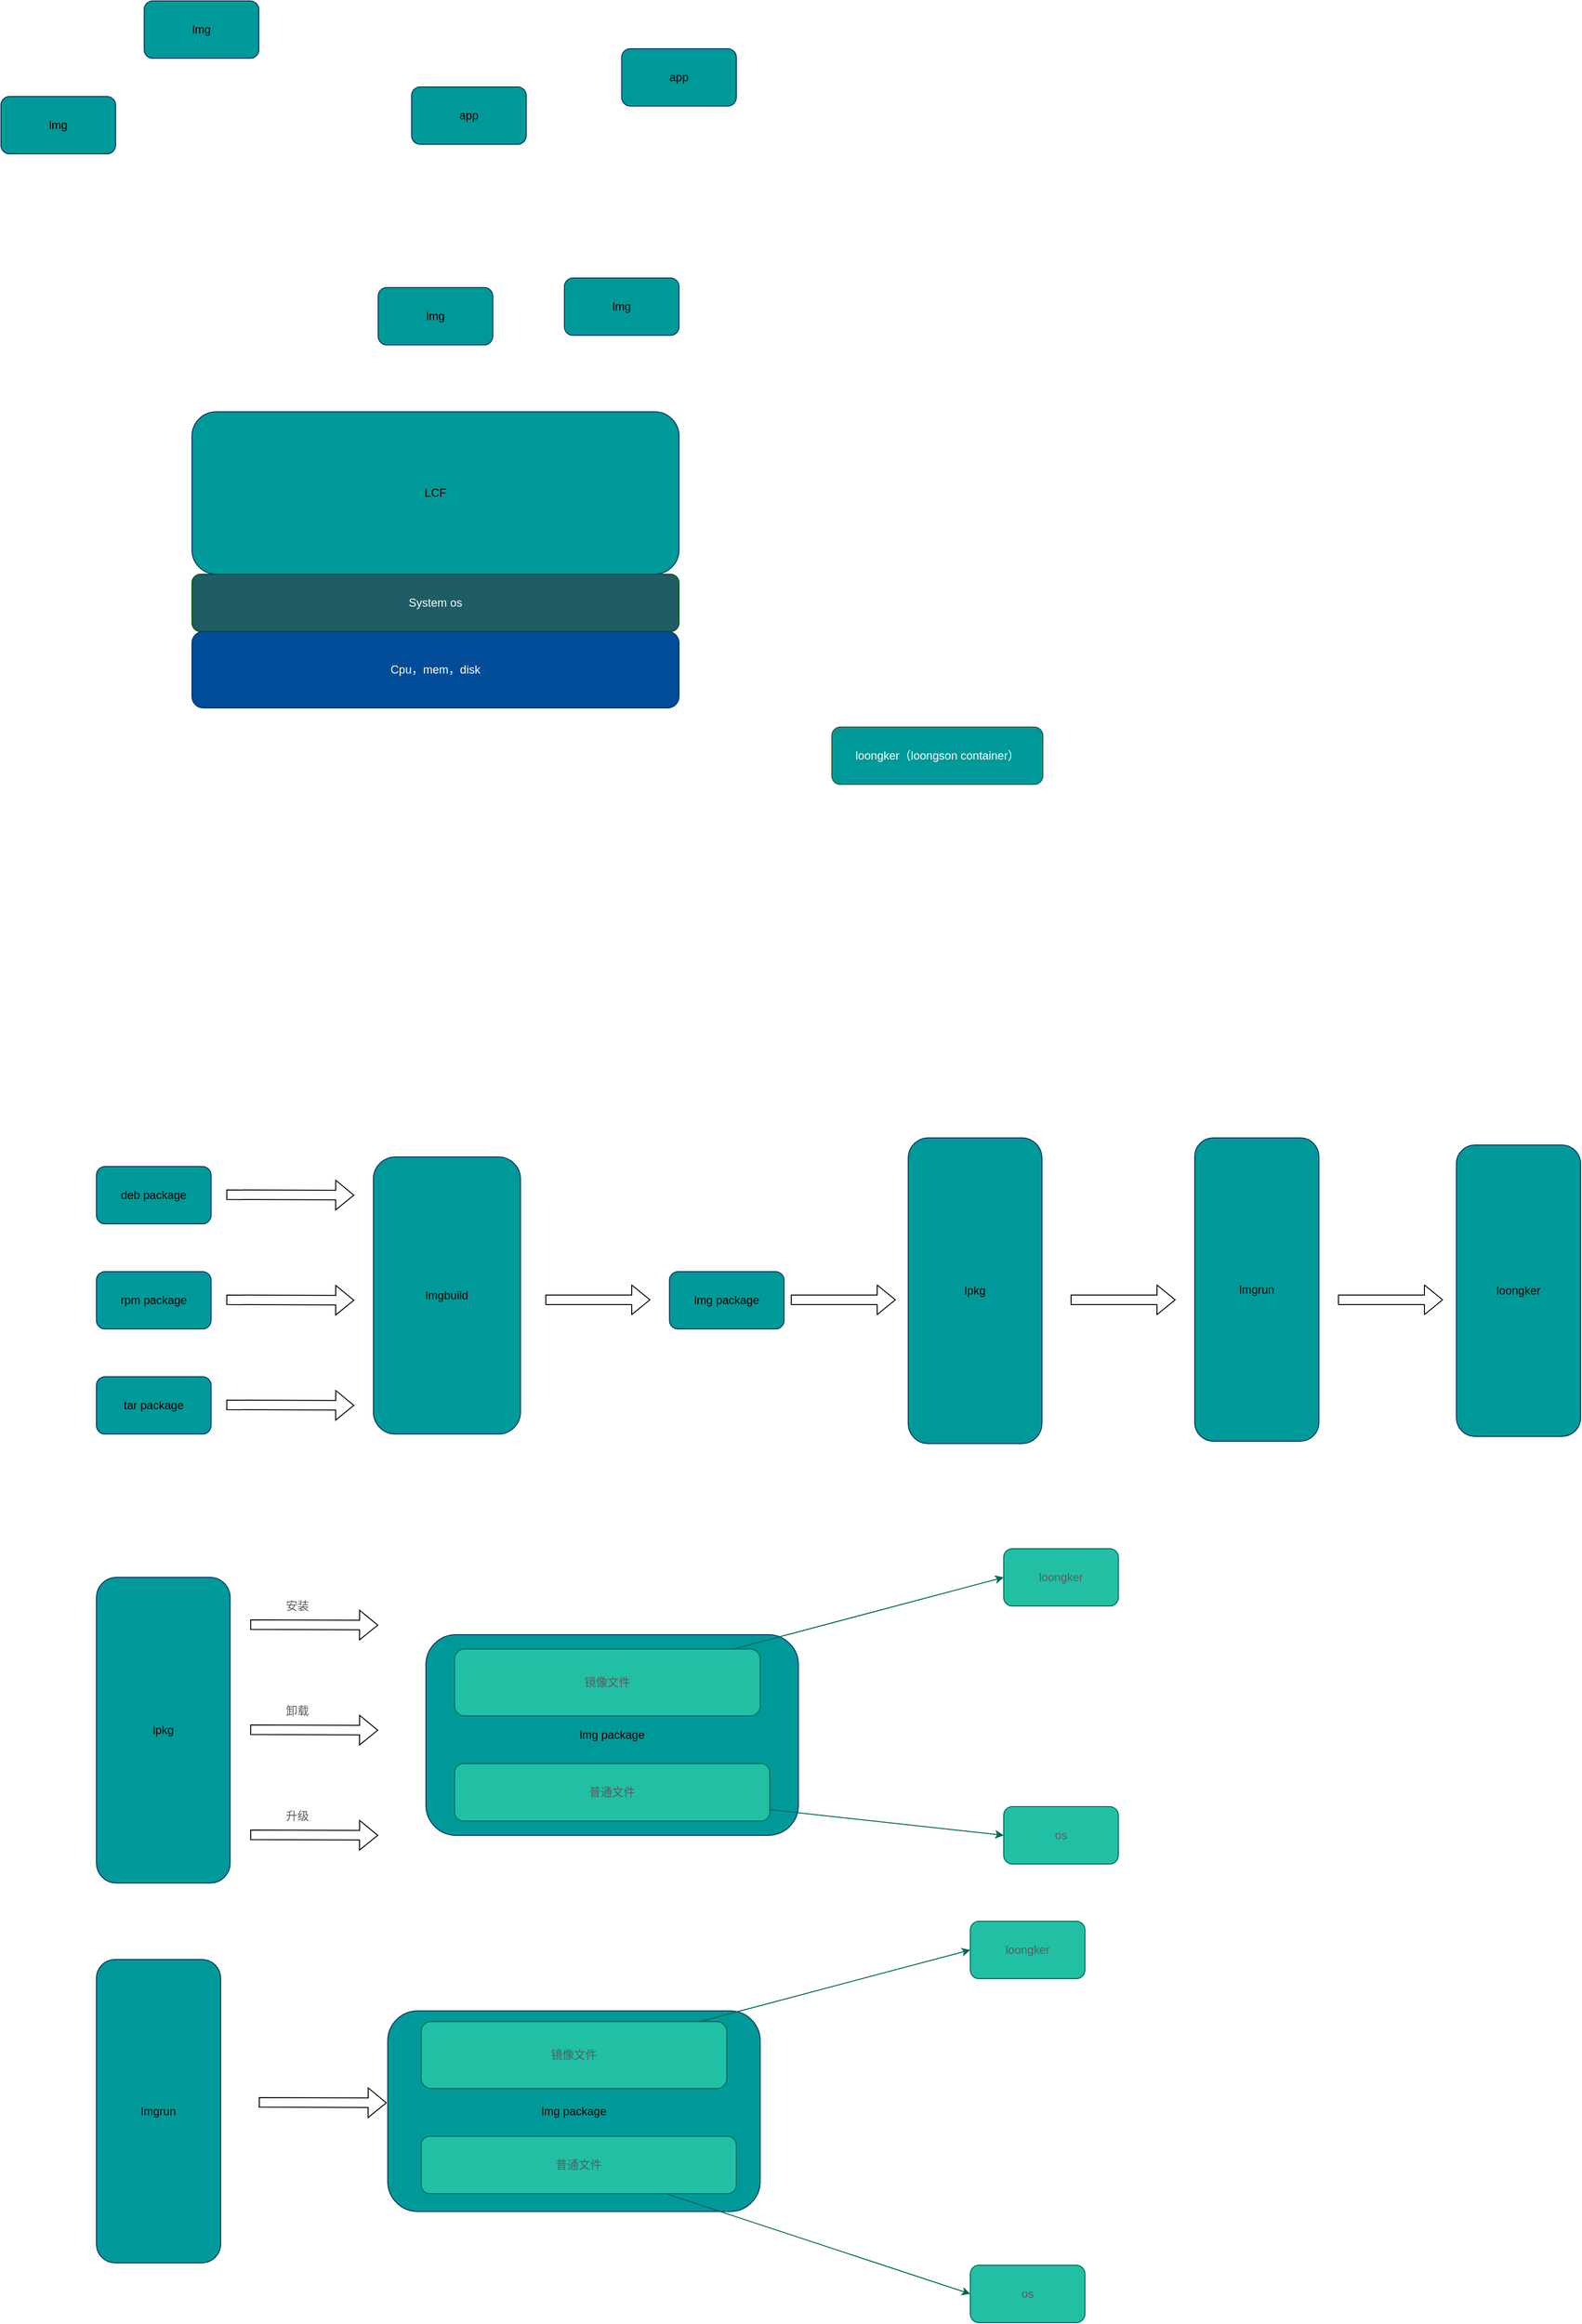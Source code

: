 <mxfile version="18.0.6" type="github">
  <diagram id="aV5w22nhNH_Wzgc8BO7l" name="Page-1">
    <mxGraphModel dx="1902" dy="936" grid="1" gridSize="10" guides="1" tooltips="1" connect="1" arrows="1" fold="1" page="1" pageScale="1" pageWidth="827" pageHeight="1169" math="0" shadow="0">
      <root>
        <mxCell id="0" />
        <mxCell id="1" parent="0" />
        <mxCell id="MgCIcN8HCtVji7_G_k5s-99" value="lmg package" style="rounded=1;whiteSpace=wrap;html=1;strokeColor=#003366;fillColor=#009999;" vertex="1" parent="1">
          <mxGeometry x="405" y="2133.75" width="390" height="210" as="geometry" />
        </mxCell>
        <mxCell id="MgCIcN8HCtVji7_G_k5s-52" value="LCF" style="rounded=1;whiteSpace=wrap;html=1;strokeColor=#003366;fillColor=#009999;" vertex="1" parent="1">
          <mxGeometry x="200" y="460" width="510" height="170" as="geometry" />
        </mxCell>
        <mxCell id="MgCIcN8HCtVji7_G_k5s-2" value="Cpu，mem，disk" style="rounded=1;whiteSpace=wrap;html=1;fillColor=#004C99;strokeColor=#003366;fontColor=#ffffff;" vertex="1" parent="1">
          <mxGeometry x="200" y="690" width="510" height="80" as="geometry" />
        </mxCell>
        <mxCell id="MgCIcN8HCtVji7_G_k5s-3" value="System os" style="rounded=1;whiteSpace=wrap;html=1;fillColor=#1F5C66;strokeColor=#005700;fontColor=#ffffff;" vertex="1" parent="1">
          <mxGeometry x="200" y="630" width="510" height="60" as="geometry" />
        </mxCell>
        <mxCell id="MgCIcN8HCtVji7_G_k5s-7" value="loongker（loongson container）" style="rounded=1;whiteSpace=wrap;html=1;fillColor=#009999;strokeColor=#3A5431;fontColor=#ffffff;" vertex="1" parent="1">
          <mxGeometry x="870" y="790" width="221" height="60" as="geometry" />
        </mxCell>
        <mxCell id="MgCIcN8HCtVji7_G_k5s-45" value="lmg" style="rounded=1;whiteSpace=wrap;html=1;strokeColor=#003366;fillColor=#009999;" vertex="1" parent="1">
          <mxGeometry x="150" y="30" width="120" height="60" as="geometry" />
        </mxCell>
        <mxCell id="MgCIcN8HCtVji7_G_k5s-46" value="app" style="rounded=1;whiteSpace=wrap;html=1;strokeColor=#003366;fillColor=#009999;" vertex="1" parent="1">
          <mxGeometry x="430" y="120" width="120" height="60" as="geometry" />
        </mxCell>
        <mxCell id="MgCIcN8HCtVji7_G_k5s-47" value="app" style="rounded=1;whiteSpace=wrap;html=1;strokeColor=#003366;fillColor=#009999;" vertex="1" parent="1">
          <mxGeometry x="650" y="80" width="120" height="60" as="geometry" />
        </mxCell>
        <mxCell id="MgCIcN8HCtVji7_G_k5s-53" value="lmg" style="rounded=1;whiteSpace=wrap;html=1;strokeColor=#003366;fillColor=#009999;" vertex="1" parent="1">
          <mxGeometry x="395" y="330" width="120" height="60" as="geometry" />
        </mxCell>
        <mxCell id="MgCIcN8HCtVji7_G_k5s-54" value="lmg" style="rounded=1;whiteSpace=wrap;html=1;strokeColor=#003366;fillColor=#009999;" vertex="1" parent="1">
          <mxGeometry x="590" y="320" width="120" height="60" as="geometry" />
        </mxCell>
        <mxCell id="MgCIcN8HCtVji7_G_k5s-55" value="lmg" style="rounded=1;whiteSpace=wrap;html=1;strokeColor=#003366;fillColor=#009999;" vertex="1" parent="1">
          <mxGeometry y="130" width="120" height="60" as="geometry" />
        </mxCell>
        <mxCell id="MgCIcN8HCtVji7_G_k5s-56" value="lmg package" style="rounded=1;whiteSpace=wrap;html=1;strokeColor=#003366;fillColor=#009999;" vertex="1" parent="1">
          <mxGeometry x="700" y="1360" width="120" height="60" as="geometry" />
        </mxCell>
        <mxCell id="MgCIcN8HCtVji7_G_k5s-57" value="lmgbuild" style="rounded=1;whiteSpace=wrap;html=1;strokeColor=#003366;fillColor=#009999;" vertex="1" parent="1">
          <mxGeometry x="390" y="1240" width="154" height="290" as="geometry" />
        </mxCell>
        <mxCell id="MgCIcN8HCtVji7_G_k5s-58" value="lmgrun" style="rounded=1;whiteSpace=wrap;html=1;strokeColor=#003366;fillColor=#009999;" vertex="1" parent="1">
          <mxGeometry x="1250" y="1220" width="130" height="317.5" as="geometry" />
        </mxCell>
        <mxCell id="MgCIcN8HCtVji7_G_k5s-59" value="lpkg" style="rounded=1;whiteSpace=wrap;html=1;strokeColor=#003366;fillColor=#009999;" vertex="1" parent="1">
          <mxGeometry x="950" y="1220" width="140" height="320" as="geometry" />
        </mxCell>
        <mxCell id="MgCIcN8HCtVji7_G_k5s-60" value="deb package" style="rounded=1;whiteSpace=wrap;html=1;strokeColor=#003366;fillColor=#009999;" vertex="1" parent="1">
          <mxGeometry x="100" y="1250" width="120" height="60" as="geometry" />
        </mxCell>
        <mxCell id="MgCIcN8HCtVji7_G_k5s-61" value="rpm package" style="rounded=1;whiteSpace=wrap;html=1;strokeColor=#003366;fillColor=#009999;" vertex="1" parent="1">
          <mxGeometry x="100" y="1360" width="120" height="60" as="geometry" />
        </mxCell>
        <mxCell id="MgCIcN8HCtVji7_G_k5s-62" value="tar package" style="rounded=1;whiteSpace=wrap;html=1;strokeColor=#003366;fillColor=#009999;" vertex="1" parent="1">
          <mxGeometry x="100" y="1470" width="120" height="60" as="geometry" />
        </mxCell>
        <mxCell id="MgCIcN8HCtVji7_G_k5s-64" value="" style="shape=flexArrow;endArrow=classic;html=1;rounded=0;" edge="1" parent="1">
          <mxGeometry width="50" height="50" relative="1" as="geometry">
            <mxPoint x="236" y="1499.5" as="sourcePoint" />
            <mxPoint x="370" y="1500" as="targetPoint" />
          </mxGeometry>
        </mxCell>
        <mxCell id="MgCIcN8HCtVji7_G_k5s-65" value="" style="shape=flexArrow;endArrow=classic;html=1;rounded=0;" edge="1" parent="1">
          <mxGeometry width="50" height="50" relative="1" as="geometry">
            <mxPoint x="236" y="1279.5" as="sourcePoint" />
            <mxPoint x="370" y="1280" as="targetPoint" />
          </mxGeometry>
        </mxCell>
        <mxCell id="MgCIcN8HCtVji7_G_k5s-66" value="" style="shape=flexArrow;endArrow=classic;html=1;rounded=0;" edge="1" parent="1">
          <mxGeometry width="50" height="50" relative="1" as="geometry">
            <mxPoint x="236" y="1389.5" as="sourcePoint" />
            <mxPoint x="370" y="1390" as="targetPoint" />
          </mxGeometry>
        </mxCell>
        <mxCell id="MgCIcN8HCtVji7_G_k5s-67" value="" style="shape=flexArrow;endArrow=classic;html=1;rounded=1;sketch=0;fontColor=#5C5C5C;curved=0;" edge="1" parent="1">
          <mxGeometry width="50" height="50" relative="1" as="geometry">
            <mxPoint x="570" y="1389.5" as="sourcePoint" />
            <mxPoint x="680" y="1389.5" as="targetPoint" />
          </mxGeometry>
        </mxCell>
        <mxCell id="MgCIcN8HCtVji7_G_k5s-69" value="" style="shape=flexArrow;endArrow=classic;html=1;rounded=1;sketch=0;fontColor=#5C5C5C;curved=0;" edge="1" parent="1">
          <mxGeometry width="50" height="50" relative="1" as="geometry">
            <mxPoint x="827" y="1389.5" as="sourcePoint" />
            <mxPoint x="937" y="1389.5" as="targetPoint" />
          </mxGeometry>
        </mxCell>
        <mxCell id="MgCIcN8HCtVji7_G_k5s-70" value="" style="shape=flexArrow;endArrow=classic;html=1;rounded=1;sketch=0;fontColor=#5C5C5C;curved=0;" edge="1" parent="1">
          <mxGeometry width="50" height="50" relative="1" as="geometry">
            <mxPoint x="1120" y="1389.5" as="sourcePoint" />
            <mxPoint x="1230" y="1389.5" as="targetPoint" />
          </mxGeometry>
        </mxCell>
        <mxCell id="MgCIcN8HCtVji7_G_k5s-71" value="loongker" style="rounded=1;whiteSpace=wrap;html=1;strokeColor=#003366;fillColor=#009999;" vertex="1" parent="1">
          <mxGeometry x="1524" y="1227.5" width="130" height="305" as="geometry" />
        </mxCell>
        <mxCell id="MgCIcN8HCtVji7_G_k5s-72" value="" style="shape=flexArrow;endArrow=classic;html=1;rounded=1;sketch=0;fontColor=#5C5C5C;curved=0;" edge="1" parent="1">
          <mxGeometry width="50" height="50" relative="1" as="geometry">
            <mxPoint x="1400" y="1389.5" as="sourcePoint" />
            <mxPoint x="1510" y="1389.5" as="targetPoint" />
          </mxGeometry>
        </mxCell>
        <mxCell id="MgCIcN8HCtVji7_G_k5s-73" value="lpkg" style="rounded=1;whiteSpace=wrap;html=1;strokeColor=#003366;fillColor=#009999;" vertex="1" parent="1">
          <mxGeometry x="100" y="1680" width="140" height="320" as="geometry" />
        </mxCell>
        <mxCell id="MgCIcN8HCtVji7_G_k5s-75" value="" style="shape=flexArrow;endArrow=classic;html=1;rounded=0;" edge="1" parent="1">
          <mxGeometry width="50" height="50" relative="1" as="geometry">
            <mxPoint x="261" y="1949.5" as="sourcePoint" />
            <mxPoint x="395" y="1950" as="targetPoint" />
          </mxGeometry>
        </mxCell>
        <mxCell id="MgCIcN8HCtVji7_G_k5s-76" value="" style="shape=flexArrow;endArrow=classic;html=1;rounded=0;" edge="1" parent="1">
          <mxGeometry width="50" height="50" relative="1" as="geometry">
            <mxPoint x="261" y="1729.5" as="sourcePoint" />
            <mxPoint x="395" y="1730" as="targetPoint" />
          </mxGeometry>
        </mxCell>
        <mxCell id="MgCIcN8HCtVji7_G_k5s-77" value="" style="shape=flexArrow;endArrow=classic;html=1;rounded=0;" edge="1" parent="1">
          <mxGeometry width="50" height="50" relative="1" as="geometry">
            <mxPoint x="261" y="1839.5" as="sourcePoint" />
            <mxPoint x="395" y="1840" as="targetPoint" />
          </mxGeometry>
        </mxCell>
        <mxCell id="MgCIcN8HCtVji7_G_k5s-78" value="安装" style="text;html=1;align=center;verticalAlign=middle;resizable=0;points=[];autosize=1;strokeColor=none;fillColor=none;fontColor=#5C5C5C;" vertex="1" parent="1">
          <mxGeometry x="290" y="1700" width="40" height="20" as="geometry" />
        </mxCell>
        <mxCell id="MgCIcN8HCtVji7_G_k5s-79" value="卸载" style="text;html=1;align=center;verticalAlign=middle;resizable=0;points=[];autosize=1;strokeColor=none;fillColor=none;fontColor=#5C5C5C;" vertex="1" parent="1">
          <mxGeometry x="290" y="1810" width="40" height="20" as="geometry" />
        </mxCell>
        <mxCell id="MgCIcN8HCtVji7_G_k5s-80" value="升级" style="text;html=1;align=center;verticalAlign=middle;resizable=0;points=[];autosize=1;strokeColor=none;fillColor=none;fontColor=#5C5C5C;" vertex="1" parent="1">
          <mxGeometry x="290" y="1920" width="40" height="20" as="geometry" />
        </mxCell>
        <mxCell id="MgCIcN8HCtVji7_G_k5s-82" value="lmgrun" style="rounded=1;whiteSpace=wrap;html=1;strokeColor=#003366;fillColor=#009999;" vertex="1" parent="1">
          <mxGeometry x="100" y="2080" width="130" height="317.5" as="geometry" />
        </mxCell>
        <mxCell id="MgCIcN8HCtVji7_G_k5s-84" value="" style="shape=flexArrow;endArrow=classic;html=1;rounded=0;" edge="1" parent="1">
          <mxGeometry width="50" height="50" relative="1" as="geometry">
            <mxPoint x="270" y="2229.5" as="sourcePoint" />
            <mxPoint x="404" y="2230" as="targetPoint" />
          </mxGeometry>
        </mxCell>
        <mxCell id="MgCIcN8HCtVji7_G_k5s-85" value="lmg package" style="rounded=1;whiteSpace=wrap;html=1;strokeColor=#003366;fillColor=#009999;" vertex="1" parent="1">
          <mxGeometry x="445" y="1740" width="390" height="210" as="geometry" />
        </mxCell>
        <mxCell id="MgCIcN8HCtVji7_G_k5s-86" value="普通文件" style="rounded=1;whiteSpace=wrap;html=1;sketch=0;fontColor=#5C5C5C;strokeColor=#006658;fillColor=#21C0A5;" vertex="1" parent="1">
          <mxGeometry x="475" y="1875" width="330" height="60" as="geometry" />
        </mxCell>
        <mxCell id="MgCIcN8HCtVji7_G_k5s-87" value="镜像文件" style="rounded=1;whiteSpace=wrap;html=1;sketch=0;fontColor=#5C5C5C;strokeColor=#006658;fillColor=#21C0A5;" vertex="1" parent="1">
          <mxGeometry x="475" y="1755" width="320" height="70" as="geometry" />
        </mxCell>
        <mxCell id="MgCIcN8HCtVji7_G_k5s-89" value="" style="endArrow=classic;html=1;rounded=1;sketch=0;fontColor=#5C5C5C;strokeColor=#006658;fillColor=#21C0A5;curved=0;" edge="1" parent="1" source="MgCIcN8HCtVji7_G_k5s-87">
          <mxGeometry width="50" height="50" relative="1" as="geometry">
            <mxPoint x="1010" y="1810" as="sourcePoint" />
            <mxPoint x="1050" y="1680" as="targetPoint" />
          </mxGeometry>
        </mxCell>
        <mxCell id="MgCIcN8HCtVji7_G_k5s-90" value="" style="endArrow=classic;html=1;rounded=1;sketch=0;fontColor=#5C5C5C;strokeColor=#006658;fillColor=#21C0A5;curved=0;entryX=0;entryY=0.5;entryDx=0;entryDy=0;" edge="1" parent="1" source="MgCIcN8HCtVji7_G_k5s-86" target="MgCIcN8HCtVji7_G_k5s-91">
          <mxGeometry width="50" height="50" relative="1" as="geometry">
            <mxPoint x="1020" y="1960" as="sourcePoint" />
            <mxPoint x="1000" y="2060" as="targetPoint" />
          </mxGeometry>
        </mxCell>
        <mxCell id="MgCIcN8HCtVji7_G_k5s-91" value="os" style="rounded=1;whiteSpace=wrap;html=1;sketch=0;fontColor=#5C5C5C;strokeColor=#006658;fillColor=#21C0A5;" vertex="1" parent="1">
          <mxGeometry x="1050" y="1920" width="120" height="60" as="geometry" />
        </mxCell>
        <mxCell id="MgCIcN8HCtVji7_G_k5s-92" value="loongker" style="rounded=1;whiteSpace=wrap;html=1;sketch=0;fontColor=#5C5C5C;strokeColor=#006658;fillColor=#21C0A5;" vertex="1" parent="1">
          <mxGeometry x="1050" y="1650" width="120" height="60" as="geometry" />
        </mxCell>
        <mxCell id="MgCIcN8HCtVji7_G_k5s-93" value="普通文件" style="rounded=1;whiteSpace=wrap;html=1;sketch=0;fontColor=#5C5C5C;strokeColor=#006658;fillColor=#21C0A5;" vertex="1" parent="1">
          <mxGeometry x="440" y="2265" width="330" height="60" as="geometry" />
        </mxCell>
        <mxCell id="MgCIcN8HCtVji7_G_k5s-94" value="镜像文件" style="rounded=1;whiteSpace=wrap;html=1;sketch=0;fontColor=#5C5C5C;strokeColor=#006658;fillColor=#21C0A5;" vertex="1" parent="1">
          <mxGeometry x="440" y="2145" width="320" height="70" as="geometry" />
        </mxCell>
        <mxCell id="MgCIcN8HCtVji7_G_k5s-95" value="" style="endArrow=classic;html=1;rounded=1;sketch=0;fontColor=#5C5C5C;strokeColor=#006658;fillColor=#21C0A5;curved=0;" edge="1" parent="1" source="MgCIcN8HCtVji7_G_k5s-94">
          <mxGeometry width="50" height="50" relative="1" as="geometry">
            <mxPoint x="975" y="2200" as="sourcePoint" />
            <mxPoint x="1015" y="2070" as="targetPoint" />
          </mxGeometry>
        </mxCell>
        <mxCell id="MgCIcN8HCtVji7_G_k5s-96" value="" style="endArrow=classic;html=1;rounded=1;sketch=0;fontColor=#5C5C5C;strokeColor=#006658;fillColor=#21C0A5;curved=0;entryX=0;entryY=0.5;entryDx=0;entryDy=0;" edge="1" parent="1" source="MgCIcN8HCtVji7_G_k5s-93" target="MgCIcN8HCtVji7_G_k5s-97">
          <mxGeometry width="50" height="50" relative="1" as="geometry">
            <mxPoint x="985" y="2350" as="sourcePoint" />
            <mxPoint x="965" y="2450" as="targetPoint" />
          </mxGeometry>
        </mxCell>
        <mxCell id="MgCIcN8HCtVji7_G_k5s-97" value="os" style="rounded=1;whiteSpace=wrap;html=1;sketch=0;fontColor=#5C5C5C;strokeColor=#006658;fillColor=#21C0A5;" vertex="1" parent="1">
          <mxGeometry x="1015" y="2400" width="120" height="60" as="geometry" />
        </mxCell>
        <mxCell id="MgCIcN8HCtVji7_G_k5s-98" value="loongker" style="rounded=1;whiteSpace=wrap;html=1;sketch=0;fontColor=#5C5C5C;strokeColor=#006658;fillColor=#21C0A5;" vertex="1" parent="1">
          <mxGeometry x="1015" y="2040" width="120" height="60" as="geometry" />
        </mxCell>
      </root>
    </mxGraphModel>
  </diagram>
</mxfile>
